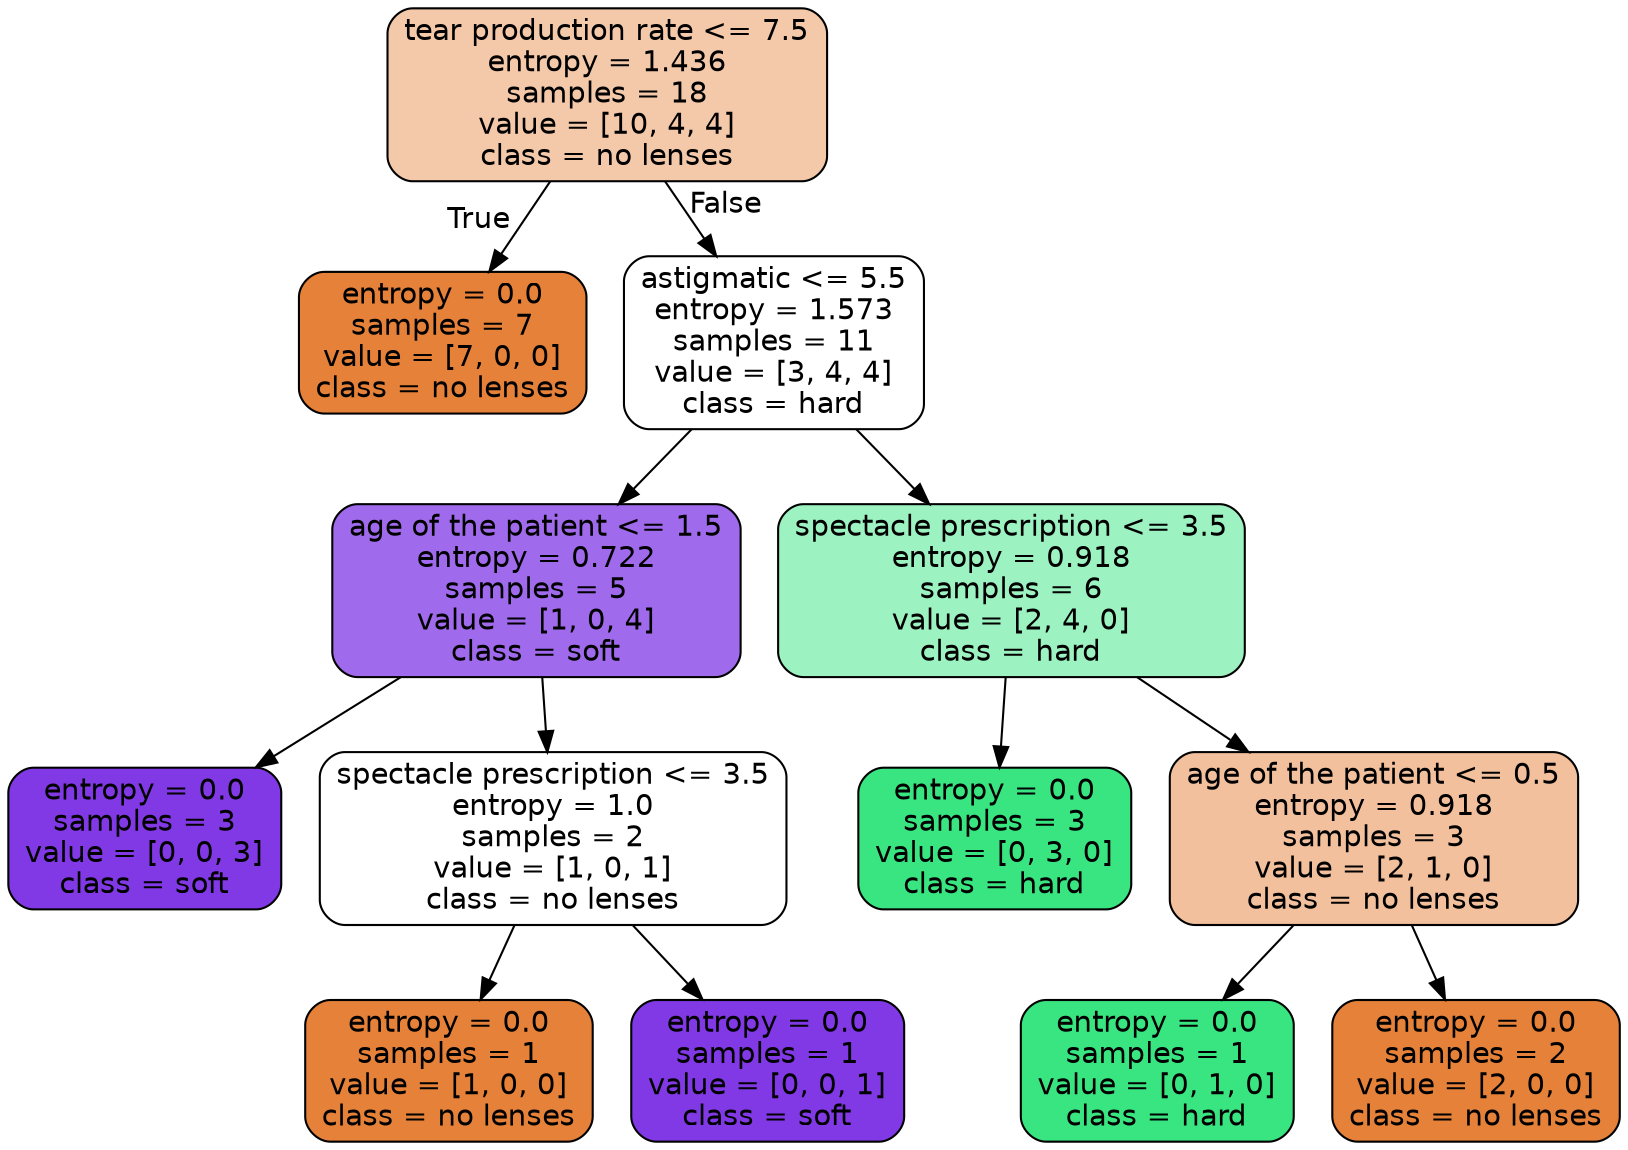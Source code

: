 digraph Tree {
node [shape=box, style="filled, rounded", color="black", fontname=helvetica] ;
edge [fontname=helvetica] ;
0 [label="tear production rate <= 7.5\nentropy = 1.436\nsamples = 18\nvalue = [10, 4, 4]\nclass = no lenses", fillcolor="#f4c9aa"] ;
1 [label="entropy = 0.0\nsamples = 7\nvalue = [7, 0, 0]\nclass = no lenses", fillcolor="#e58139"] ;
0 -> 1 [labeldistance=2.5, labelangle=45, headlabel="True"] ;
2 [label="astigmatic <= 5.5\nentropy = 1.573\nsamples = 11\nvalue = [3, 4, 4]\nclass = hard", fillcolor="#ffffff"] ;
0 -> 2 [labeldistance=2.5, labelangle=-45, headlabel="False"] ;
3 [label="age of the patient <= 1.5\nentropy = 0.722\nsamples = 5\nvalue = [1, 0, 4]\nclass = soft", fillcolor="#a06aec"] ;
2 -> 3 ;
4 [label="entropy = 0.0\nsamples = 3\nvalue = [0, 0, 3]\nclass = soft", fillcolor="#8139e5"] ;
3 -> 4 ;
5 [label="spectacle prescription <= 3.5\nentropy = 1.0\nsamples = 2\nvalue = [1, 0, 1]\nclass = no lenses", fillcolor="#ffffff"] ;
3 -> 5 ;
6 [label="entropy = 0.0\nsamples = 1\nvalue = [1, 0, 0]\nclass = no lenses", fillcolor="#e58139"] ;
5 -> 6 ;
7 [label="entropy = 0.0\nsamples = 1\nvalue = [0, 0, 1]\nclass = soft", fillcolor="#8139e5"] ;
5 -> 7 ;
8 [label="spectacle prescription <= 3.5\nentropy = 0.918\nsamples = 6\nvalue = [2, 4, 0]\nclass = hard", fillcolor="#9cf2c0"] ;
2 -> 8 ;
9 [label="entropy = 0.0\nsamples = 3\nvalue = [0, 3, 0]\nclass = hard", fillcolor="#39e581"] ;
8 -> 9 ;
10 [label="age of the patient <= 0.5\nentropy = 0.918\nsamples = 3\nvalue = [2, 1, 0]\nclass = no lenses", fillcolor="#f2c09c"] ;
8 -> 10 ;
11 [label="entropy = 0.0\nsamples = 1\nvalue = [0, 1, 0]\nclass = hard", fillcolor="#39e581"] ;
10 -> 11 ;
12 [label="entropy = 0.0\nsamples = 2\nvalue = [2, 0, 0]\nclass = no lenses", fillcolor="#e58139"] ;
10 -> 12 ;
}